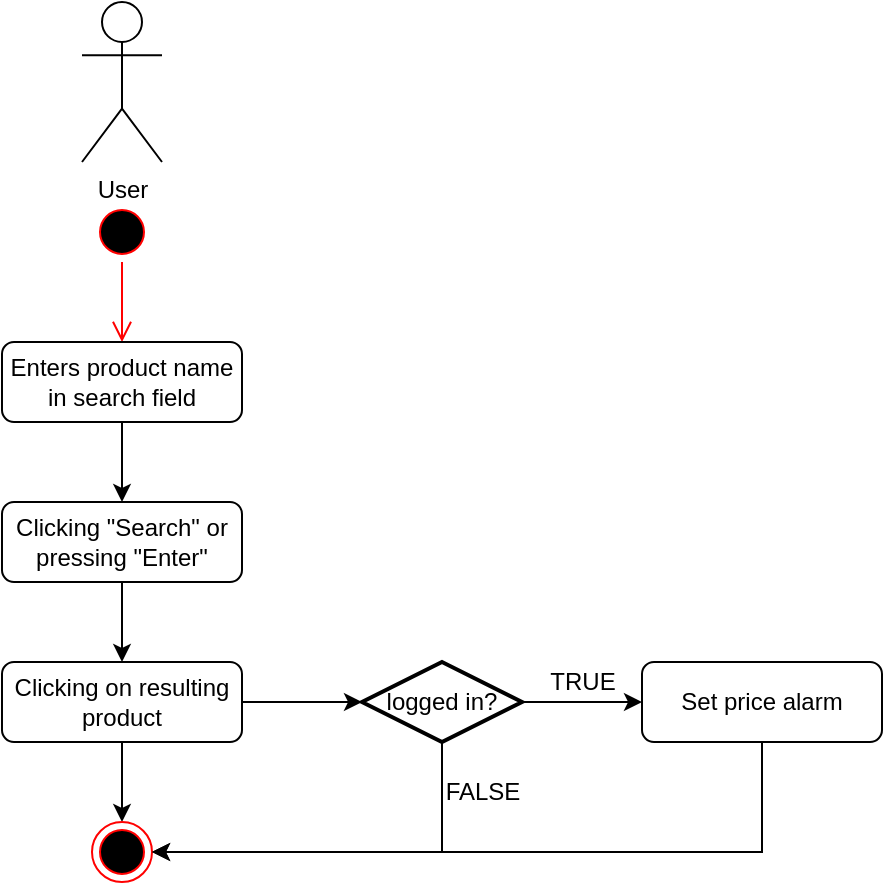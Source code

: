 <mxfile version="13.8.1" type="github"><diagram id="Kj0Iu56uqGIeLT6yBY2t" name="Page-1"><mxGraphModel dx="854" dy="550" grid="1" gridSize="10" guides="1" tooltips="1" connect="1" arrows="1" fold="1" page="1" pageScale="1" pageWidth="827" pageHeight="1169" math="0" shadow="0"><root><mxCell id="0"/><mxCell id="1" parent="0"/><mxCell id="t9Bwi1IrEdpbQbNlb-Hd-1" value="&lt;div&gt;User&lt;/div&gt;" style="shape=umlActor;verticalLabelPosition=bottom;verticalAlign=top;html=1;outlineConnect=0;" vertex="1" parent="1"><mxGeometry x="320" y="190" width="40" height="80" as="geometry"/></mxCell><mxCell id="t9Bwi1IrEdpbQbNlb-Hd-2" value="" style="ellipse;html=1;shape=startState;fillColor=#000000;strokeColor=#ff0000;" vertex="1" parent="1"><mxGeometry x="325" y="290" width="30" height="30" as="geometry"/></mxCell><mxCell id="t9Bwi1IrEdpbQbNlb-Hd-3" value="" style="edgeStyle=orthogonalEdgeStyle;html=1;verticalAlign=bottom;endArrow=open;endSize=8;strokeColor=#ff0000;" edge="1" source="t9Bwi1IrEdpbQbNlb-Hd-2" parent="1"><mxGeometry relative="1" as="geometry"><mxPoint x="340" y="360" as="targetPoint"/></mxGeometry></mxCell><mxCell id="t9Bwi1IrEdpbQbNlb-Hd-7" style="edgeStyle=orthogonalEdgeStyle;rounded=0;orthogonalLoop=1;jettySize=auto;html=1;entryX=0.5;entryY=0;entryDx=0;entryDy=0;" edge="1" parent="1" source="t9Bwi1IrEdpbQbNlb-Hd-5" target="t9Bwi1IrEdpbQbNlb-Hd-6"><mxGeometry relative="1" as="geometry"/></mxCell><mxCell id="t9Bwi1IrEdpbQbNlb-Hd-5" value="Enters product name in search field" style="rounded=1;whiteSpace=wrap;html=1;" vertex="1" parent="1"><mxGeometry x="280" y="360" width="120" height="40" as="geometry"/></mxCell><mxCell id="t9Bwi1IrEdpbQbNlb-Hd-9" style="edgeStyle=orthogonalEdgeStyle;rounded=0;orthogonalLoop=1;jettySize=auto;html=1;entryX=0.5;entryY=0;entryDx=0;entryDy=0;" edge="1" parent="1" source="t9Bwi1IrEdpbQbNlb-Hd-6" target="t9Bwi1IrEdpbQbNlb-Hd-8"><mxGeometry relative="1" as="geometry"/></mxCell><mxCell id="t9Bwi1IrEdpbQbNlb-Hd-6" value="&lt;div&gt;Clicking &quot;Search&quot; or pressing &quot;Enter&quot;&lt;/div&gt;" style="rounded=1;whiteSpace=wrap;html=1;" vertex="1" parent="1"><mxGeometry x="280" y="440" width="120" height="40" as="geometry"/></mxCell><mxCell id="t9Bwi1IrEdpbQbNlb-Hd-12" style="edgeStyle=orthogonalEdgeStyle;rounded=0;orthogonalLoop=1;jettySize=auto;html=1;entryX=0.5;entryY=0;entryDx=0;entryDy=0;" edge="1" parent="1" source="t9Bwi1IrEdpbQbNlb-Hd-8" target="t9Bwi1IrEdpbQbNlb-Hd-11"><mxGeometry relative="1" as="geometry"/></mxCell><mxCell id="t9Bwi1IrEdpbQbNlb-Hd-18" style="edgeStyle=orthogonalEdgeStyle;rounded=0;orthogonalLoop=1;jettySize=auto;html=1;entryX=0;entryY=0.5;entryDx=0;entryDy=0;entryPerimeter=0;" edge="1" parent="1" source="t9Bwi1IrEdpbQbNlb-Hd-8" target="t9Bwi1IrEdpbQbNlb-Hd-17"><mxGeometry relative="1" as="geometry"/></mxCell><mxCell id="t9Bwi1IrEdpbQbNlb-Hd-8" value="Clicking on resulting product" style="rounded=1;whiteSpace=wrap;html=1;" vertex="1" parent="1"><mxGeometry x="280" y="520" width="120" height="40" as="geometry"/></mxCell><mxCell id="t9Bwi1IrEdpbQbNlb-Hd-11" value="" style="ellipse;html=1;shape=endState;fillColor=#000000;strokeColor=#ff0000;" vertex="1" parent="1"><mxGeometry x="325" y="600" width="30" height="30" as="geometry"/></mxCell><mxCell id="t9Bwi1IrEdpbQbNlb-Hd-15" style="edgeStyle=orthogonalEdgeStyle;rounded=0;orthogonalLoop=1;jettySize=auto;html=1;entryX=1;entryY=0.5;entryDx=0;entryDy=0;" edge="1" parent="1" source="t9Bwi1IrEdpbQbNlb-Hd-13" target="t9Bwi1IrEdpbQbNlb-Hd-11"><mxGeometry relative="1" as="geometry"><Array as="points"><mxPoint x="660" y="615"/></Array></mxGeometry></mxCell><mxCell id="t9Bwi1IrEdpbQbNlb-Hd-13" value="Set price alarm" style="rounded=1;whiteSpace=wrap;html=1;" vertex="1" parent="1"><mxGeometry x="600" y="520" width="120" height="40" as="geometry"/></mxCell><mxCell id="t9Bwi1IrEdpbQbNlb-Hd-19" style="edgeStyle=orthogonalEdgeStyle;rounded=0;orthogonalLoop=1;jettySize=auto;html=1;entryX=0;entryY=0.5;entryDx=0;entryDy=0;" edge="1" parent="1" source="t9Bwi1IrEdpbQbNlb-Hd-17" target="t9Bwi1IrEdpbQbNlb-Hd-13"><mxGeometry relative="1" as="geometry"/></mxCell><mxCell id="t9Bwi1IrEdpbQbNlb-Hd-20" style="edgeStyle=orthogonalEdgeStyle;rounded=0;orthogonalLoop=1;jettySize=auto;html=1;entryX=1;entryY=0.5;entryDx=0;entryDy=0;" edge="1" parent="1" source="t9Bwi1IrEdpbQbNlb-Hd-17" target="t9Bwi1IrEdpbQbNlb-Hd-11"><mxGeometry relative="1" as="geometry"><Array as="points"><mxPoint x="500" y="615"/></Array></mxGeometry></mxCell><mxCell id="t9Bwi1IrEdpbQbNlb-Hd-17" value="logged in?" style="strokeWidth=2;html=1;shape=mxgraph.flowchart.decision;whiteSpace=wrap;" vertex="1" parent="1"><mxGeometry x="460" y="520" width="80" height="40" as="geometry"/></mxCell><mxCell id="t9Bwi1IrEdpbQbNlb-Hd-21" value="TRUE" style="text;html=1;align=center;verticalAlign=middle;resizable=0;points=[];autosize=1;" vertex="1" parent="1"><mxGeometry x="545" y="520" width="50" height="20" as="geometry"/></mxCell><mxCell id="t9Bwi1IrEdpbQbNlb-Hd-22" value="FALSE" style="text;html=1;align=center;verticalAlign=middle;resizable=0;points=[];autosize=1;" vertex="1" parent="1"><mxGeometry x="495" y="575" width="50" height="20" as="geometry"/></mxCell></root></mxGraphModel></diagram></mxfile>